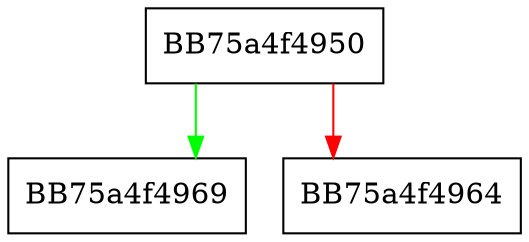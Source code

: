 digraph _Check_grow_by_1 {
  node [shape="box"];
  graph [splines=ortho];
  BB75a4f4950 -> BB75a4f4969 [color="green"];
  BB75a4f4950 -> BB75a4f4964 [color="red"];
}